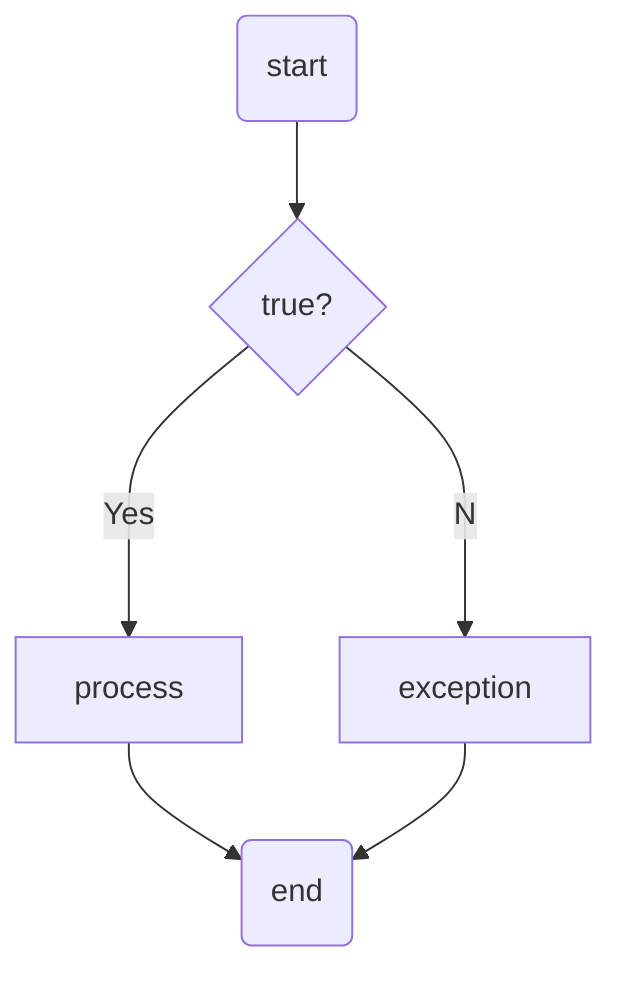 graph TD
    A(start)-->B{true?}
    B--Yes-->C[process]
    B--No-->D[exception]
    C-->E(end)
    D-->E